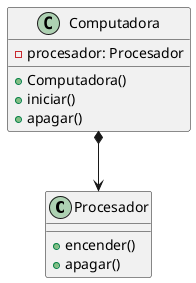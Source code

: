 @startuml
class Procesador {
    + encender()
    + apagar()
}

class Computadora {
    - procesador: Procesador
    + Computadora()
    + iniciar()
    + apagar()
}

Computadora *--> Procesador
@enduml